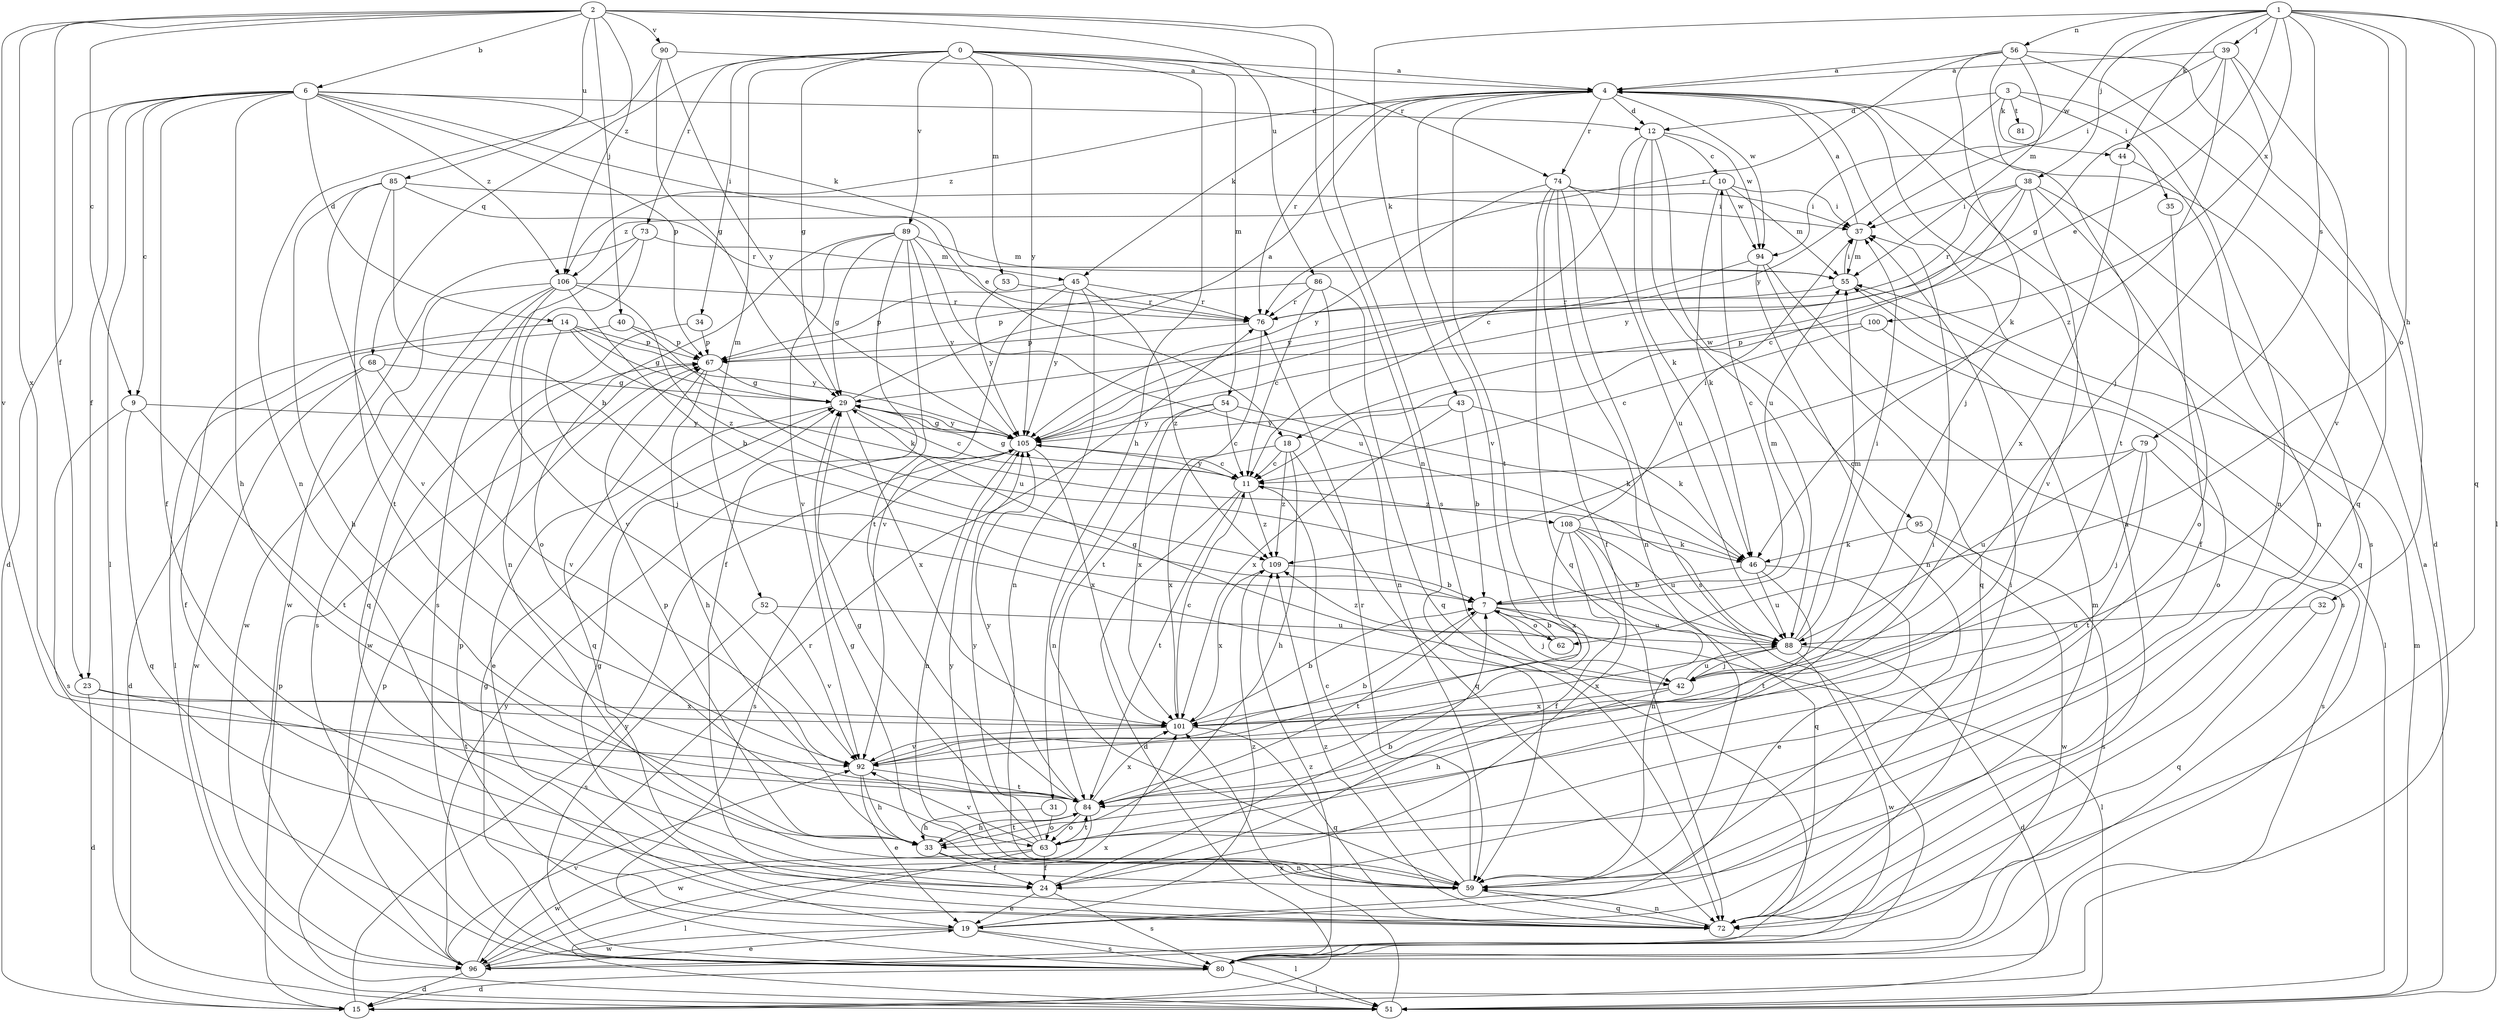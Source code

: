 strict digraph  {
0;
1;
2;
3;
4;
6;
7;
9;
10;
11;
12;
14;
15;
18;
19;
23;
24;
29;
31;
32;
33;
34;
35;
37;
38;
39;
40;
42;
43;
44;
45;
46;
51;
52;
53;
54;
55;
56;
59;
62;
63;
67;
68;
72;
73;
74;
76;
79;
80;
81;
84;
85;
86;
88;
89;
90;
92;
94;
95;
96;
100;
101;
105;
106;
108;
109;
0 -> 4  [label=a];
0 -> 29  [label=g];
0 -> 31  [label=h];
0 -> 34  [label=i];
0 -> 52  [label=m];
0 -> 53  [label=m];
0 -> 54  [label=m];
0 -> 68  [label=q];
0 -> 73  [label=r];
0 -> 74  [label=r];
0 -> 89  [label=v];
0 -> 105  [label=y];
1 -> 18  [label=e];
1 -> 32  [label=h];
1 -> 38  [label=j];
1 -> 39  [label=j];
1 -> 43  [label=k];
1 -> 44  [label=k];
1 -> 51  [label=l];
1 -> 56  [label=n];
1 -> 62  [label=o];
1 -> 72  [label=q];
1 -> 79  [label=s];
1 -> 94  [label=w];
1 -> 100  [label=x];
2 -> 6  [label=b];
2 -> 9  [label=c];
2 -> 23  [label=f];
2 -> 40  [label=j];
2 -> 59  [label=n];
2 -> 80  [label=s];
2 -> 85  [label=u];
2 -> 86  [label=u];
2 -> 90  [label=v];
2 -> 92  [label=v];
2 -> 101  [label=x];
2 -> 106  [label=z];
3 -> 12  [label=d];
3 -> 35  [label=i];
3 -> 44  [label=k];
3 -> 59  [label=n];
3 -> 81  [label=t];
3 -> 105  [label=y];
4 -> 12  [label=d];
4 -> 42  [label=j];
4 -> 45  [label=k];
4 -> 74  [label=r];
4 -> 76  [label=r];
4 -> 80  [label=s];
4 -> 84  [label=t];
4 -> 92  [label=v];
4 -> 94  [label=w];
4 -> 106  [label=z];
6 -> 9  [label=c];
6 -> 12  [label=d];
6 -> 14  [label=d];
6 -> 15  [label=d];
6 -> 18  [label=e];
6 -> 23  [label=f];
6 -> 24  [label=f];
6 -> 33  [label=h];
6 -> 45  [label=k];
6 -> 51  [label=l];
6 -> 67  [label=p];
6 -> 106  [label=z];
7 -> 10  [label=c];
7 -> 42  [label=j];
7 -> 51  [label=l];
7 -> 55  [label=m];
7 -> 62  [label=o];
7 -> 84  [label=t];
7 -> 88  [label=u];
9 -> 72  [label=q];
9 -> 80  [label=s];
9 -> 84  [label=t];
9 -> 105  [label=y];
10 -> 37  [label=i];
10 -> 46  [label=k];
10 -> 55  [label=m];
10 -> 94  [label=w];
10 -> 106  [label=z];
11 -> 15  [label=d];
11 -> 29  [label=g];
11 -> 84  [label=t];
11 -> 105  [label=y];
11 -> 108  [label=z];
11 -> 109  [label=z];
12 -> 10  [label=c];
12 -> 11  [label=c];
12 -> 46  [label=k];
12 -> 88  [label=u];
12 -> 94  [label=w];
12 -> 95  [label=w];
14 -> 24  [label=f];
14 -> 29  [label=g];
14 -> 42  [label=j];
14 -> 46  [label=k];
14 -> 67  [label=p];
14 -> 105  [label=y];
15 -> 67  [label=p];
15 -> 105  [label=y];
18 -> 11  [label=c];
18 -> 33  [label=h];
18 -> 72  [label=q];
18 -> 101  [label=x];
18 -> 109  [label=z];
19 -> 37  [label=i];
19 -> 51  [label=l];
19 -> 55  [label=m];
19 -> 67  [label=p];
19 -> 80  [label=s];
19 -> 96  [label=w];
19 -> 109  [label=z];
23 -> 15  [label=d];
23 -> 84  [label=t];
23 -> 101  [label=x];
24 -> 7  [label=b];
24 -> 19  [label=e];
24 -> 80  [label=s];
29 -> 4  [label=a];
29 -> 11  [label=c];
29 -> 19  [label=e];
29 -> 101  [label=x];
29 -> 105  [label=y];
31 -> 33  [label=h];
31 -> 63  [label=o];
32 -> 72  [label=q];
32 -> 88  [label=u];
33 -> 24  [label=f];
33 -> 59  [label=n];
33 -> 67  [label=p];
33 -> 84  [label=t];
34 -> 67  [label=p];
34 -> 96  [label=w];
35 -> 24  [label=f];
37 -> 4  [label=a];
37 -> 55  [label=m];
38 -> 11  [label=c];
38 -> 37  [label=i];
38 -> 63  [label=o];
38 -> 72  [label=q];
38 -> 76  [label=r];
38 -> 92  [label=v];
38 -> 105  [label=y];
39 -> 4  [label=a];
39 -> 29  [label=g];
39 -> 37  [label=i];
39 -> 42  [label=j];
39 -> 92  [label=v];
39 -> 109  [label=z];
40 -> 51  [label=l];
40 -> 67  [label=p];
40 -> 88  [label=u];
42 -> 29  [label=g];
42 -> 33  [label=h];
42 -> 88  [label=u];
42 -> 101  [label=x];
43 -> 7  [label=b];
43 -> 46  [label=k];
43 -> 101  [label=x];
43 -> 105  [label=y];
44 -> 59  [label=n];
44 -> 101  [label=x];
45 -> 59  [label=n];
45 -> 67  [label=p];
45 -> 76  [label=r];
45 -> 92  [label=v];
45 -> 105  [label=y];
45 -> 109  [label=z];
46 -> 7  [label=b];
46 -> 19  [label=e];
46 -> 84  [label=t];
46 -> 88  [label=u];
51 -> 4  [label=a];
51 -> 55  [label=m];
51 -> 67  [label=p];
51 -> 101  [label=x];
52 -> 80  [label=s];
52 -> 88  [label=u];
52 -> 92  [label=v];
53 -> 76  [label=r];
53 -> 105  [label=y];
54 -> 11  [label=c];
54 -> 46  [label=k];
54 -> 59  [label=n];
54 -> 101  [label=x];
54 -> 105  [label=y];
55 -> 37  [label=i];
55 -> 51  [label=l];
55 -> 76  [label=r];
56 -> 4  [label=a];
56 -> 15  [label=d];
56 -> 46  [label=k];
56 -> 55  [label=m];
56 -> 72  [label=q];
56 -> 76  [label=r];
56 -> 84  [label=t];
59 -> 11  [label=c];
59 -> 29  [label=g];
59 -> 72  [label=q];
59 -> 76  [label=r];
59 -> 105  [label=y];
62 -> 7  [label=b];
62 -> 109  [label=z];
63 -> 24  [label=f];
63 -> 29  [label=g];
63 -> 37  [label=i];
63 -> 51  [label=l];
63 -> 84  [label=t];
63 -> 92  [label=v];
63 -> 96  [label=w];
63 -> 105  [label=y];
67 -> 29  [label=g];
67 -> 33  [label=h];
67 -> 72  [label=q];
68 -> 15  [label=d];
68 -> 29  [label=g];
68 -> 92  [label=v];
68 -> 96  [label=w];
72 -> 4  [label=a];
72 -> 29  [label=g];
72 -> 59  [label=n];
72 -> 109  [label=z];
73 -> 55  [label=m];
73 -> 59  [label=n];
73 -> 80  [label=s];
73 -> 96  [label=w];
74 -> 24  [label=f];
74 -> 37  [label=i];
74 -> 59  [label=n];
74 -> 72  [label=q];
74 -> 80  [label=s];
74 -> 88  [label=u];
74 -> 105  [label=y];
76 -> 67  [label=p];
76 -> 84  [label=t];
79 -> 11  [label=c];
79 -> 42  [label=j];
79 -> 80  [label=s];
79 -> 84  [label=t];
79 -> 88  [label=u];
80 -> 15  [label=d];
80 -> 29  [label=g];
80 -> 51  [label=l];
80 -> 109  [label=z];
84 -> 33  [label=h];
84 -> 63  [label=o];
84 -> 96  [label=w];
84 -> 101  [label=x];
84 -> 105  [label=y];
85 -> 7  [label=b];
85 -> 33  [label=h];
85 -> 37  [label=i];
85 -> 76  [label=r];
85 -> 84  [label=t];
85 -> 92  [label=v];
86 -> 11  [label=c];
86 -> 59  [label=n];
86 -> 67  [label=p];
86 -> 72  [label=q];
86 -> 76  [label=r];
88 -> 15  [label=d];
88 -> 37  [label=i];
88 -> 42  [label=j];
88 -> 55  [label=m];
88 -> 96  [label=w];
88 -> 101  [label=x];
89 -> 24  [label=f];
89 -> 29  [label=g];
89 -> 55  [label=m];
89 -> 63  [label=o];
89 -> 84  [label=t];
89 -> 88  [label=u];
89 -> 92  [label=v];
89 -> 105  [label=y];
90 -> 4  [label=a];
90 -> 29  [label=g];
90 -> 59  [label=n];
90 -> 105  [label=y];
92 -> 7  [label=b];
92 -> 19  [label=e];
92 -> 33  [label=h];
92 -> 84  [label=t];
94 -> 59  [label=n];
94 -> 72  [label=q];
94 -> 80  [label=s];
94 -> 105  [label=y];
95 -> 46  [label=k];
95 -> 80  [label=s];
95 -> 96  [label=w];
96 -> 15  [label=d];
96 -> 19  [label=e];
96 -> 76  [label=r];
96 -> 92  [label=v];
96 -> 101  [label=x];
96 -> 105  [label=y];
100 -> 11  [label=c];
100 -> 63  [label=o];
100 -> 67  [label=p];
101 -> 7  [label=b];
101 -> 11  [label=c];
101 -> 72  [label=q];
101 -> 92  [label=v];
105 -> 11  [label=c];
105 -> 29  [label=g];
105 -> 59  [label=n];
105 -> 80  [label=s];
105 -> 101  [label=x];
106 -> 7  [label=b];
106 -> 72  [label=q];
106 -> 76  [label=r];
106 -> 80  [label=s];
106 -> 92  [label=v];
106 -> 96  [label=w];
106 -> 109  [label=z];
108 -> 24  [label=f];
108 -> 37  [label=i];
108 -> 46  [label=k];
108 -> 59  [label=n];
108 -> 72  [label=q];
108 -> 88  [label=u];
108 -> 101  [label=x];
109 -> 7  [label=b];
109 -> 101  [label=x];
}
